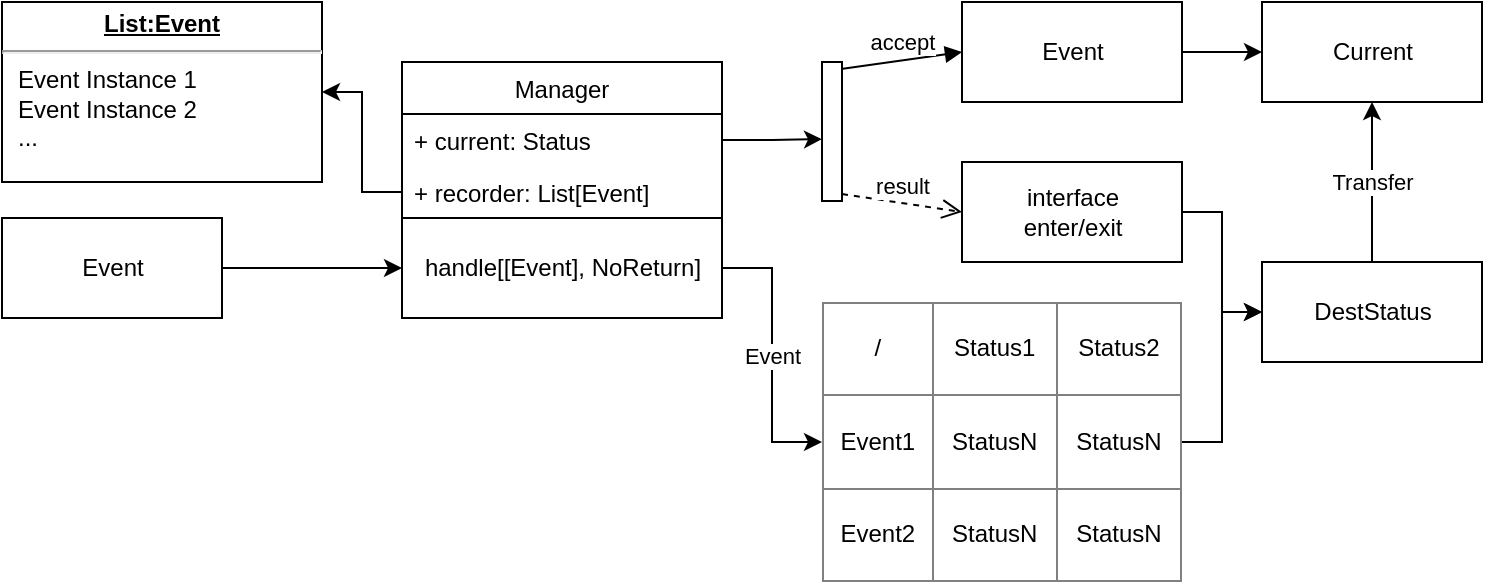 <mxfile version="12.4.2" type="device" pages="1"><diagram id="gBInqQoJYhq4oNpirzZC" name="第 1 页"><mxGraphModel dx="1264" dy="592" grid="1" gridSize="10" guides="1" tooltips="1" connect="1" arrows="1" fold="1" page="1" pageScale="1" pageWidth="827" pageHeight="1169" math="0" shadow="0"><root><mxCell id="0"/><mxCell id="1" parent="0"/><mxCell id="mzJyB5kYsq63Id7DjUMq-1" value="Manager" style="swimlane;fontStyle=0;childLayout=stackLayout;horizontal=1;startSize=26;fillColor=none;horizontalStack=0;resizeParent=1;resizeParentMax=0;resizeLast=0;collapsible=1;marginBottom=0;" vertex="1" parent="1"><mxGeometry x="210" y="200" width="160" height="128" as="geometry"/></mxCell><mxCell id="mzJyB5kYsq63Id7DjUMq-2" value="+ current: Status" style="text;strokeColor=none;fillColor=none;align=left;verticalAlign=top;spacingLeft=4;spacingRight=4;overflow=hidden;rotatable=0;points=[[0,0.5],[1,0.5]];portConstraint=eastwest;" vertex="1" parent="mzJyB5kYsq63Id7DjUMq-1"><mxGeometry y="26" width="160" height="26" as="geometry"/></mxCell><mxCell id="mzJyB5kYsq63Id7DjUMq-3" value="+ recorder: List[Event]" style="text;strokeColor=none;fillColor=none;align=left;verticalAlign=top;spacingLeft=4;spacingRight=4;overflow=hidden;rotatable=0;points=[[0,0.5],[1,0.5]];portConstraint=eastwest;" vertex="1" parent="mzJyB5kYsq63Id7DjUMq-1"><mxGeometry y="52" width="160" height="26" as="geometry"/></mxCell><mxCell id="mzJyB5kYsq63Id7DjUMq-5" value="handle[[Event], NoReturn]" style="html=1;" vertex="1" parent="mzJyB5kYsq63Id7DjUMq-1"><mxGeometry y="78" width="160" height="50" as="geometry"/></mxCell><mxCell id="mzJyB5kYsq63Id7DjUMq-8" style="edgeStyle=orthogonalEdgeStyle;rounded=0;orthogonalLoop=1;jettySize=auto;html=1;exitX=1;exitY=0.5;exitDx=0;exitDy=0;entryX=0;entryY=0.5;entryDx=0;entryDy=0;" edge="1" parent="1" source="mzJyB5kYsq63Id7DjUMq-7" target="mzJyB5kYsq63Id7DjUMq-5"><mxGeometry relative="1" as="geometry"/></mxCell><mxCell id="mzJyB5kYsq63Id7DjUMq-7" value="Event" style="html=1;" vertex="1" parent="1"><mxGeometry x="10" y="278" width="110" height="50" as="geometry"/></mxCell><mxCell id="mzJyB5kYsq63Id7DjUMq-9" value="" style="html=1;points=[];perimeter=orthogonalPerimeter;" vertex="1" parent="1"><mxGeometry x="420" y="200" width="10" height="69.5" as="geometry"/></mxCell><mxCell id="mzJyB5kYsq63Id7DjUMq-10" value="accept" style="html=1;verticalAlign=bottom;endArrow=block;exitX=1.04;exitY=0.049;exitDx=0;exitDy=0;exitPerimeter=0;entryX=0;entryY=0.5;entryDx=0;entryDy=0;" edge="1" target="mzJyB5kYsq63Id7DjUMq-21" parent="1" source="mzJyB5kYsq63Id7DjUMq-9"><mxGeometry relative="1" as="geometry"><mxPoint x="490" y="209" as="sourcePoint"/><mxPoint x="440" y="150" as="targetPoint"/></mxGeometry></mxCell><mxCell id="mzJyB5kYsq63Id7DjUMq-11" value="result" style="html=1;verticalAlign=bottom;endArrow=open;dashed=1;endSize=8;exitX=1;exitY=0.95;entryX=0;entryY=0.5;entryDx=0;entryDy=0;" edge="1" source="mzJyB5kYsq63Id7DjUMq-9" parent="1" target="mzJyB5kYsq63Id7DjUMq-22"><mxGeometry relative="1" as="geometry"><mxPoint x="490" y="266" as="targetPoint"/></mxGeometry></mxCell><mxCell id="mzJyB5kYsq63Id7DjUMq-38" style="edgeStyle=orthogonalEdgeStyle;rounded=0;orthogonalLoop=1;jettySize=auto;html=1;exitX=1;exitY=0.5;exitDx=0;exitDy=0;entryX=0;entryY=0.5;entryDx=0;entryDy=0;" edge="1" parent="1" source="mzJyB5kYsq63Id7DjUMq-21" target="mzJyB5kYsq63Id7DjUMq-37"><mxGeometry relative="1" as="geometry"/></mxCell><mxCell id="mzJyB5kYsq63Id7DjUMq-21" value="Event" style="html=1;" vertex="1" parent="1"><mxGeometry x="490" y="170" width="110" height="50" as="geometry"/></mxCell><mxCell id="mzJyB5kYsq63Id7DjUMq-36" style="edgeStyle=orthogonalEdgeStyle;rounded=0;orthogonalLoop=1;jettySize=auto;html=1;exitX=1;exitY=0.5;exitDx=0;exitDy=0;" edge="1" parent="1" source="mzJyB5kYsq63Id7DjUMq-22" target="mzJyB5kYsq63Id7DjUMq-27"><mxGeometry relative="1" as="geometry"/></mxCell><mxCell id="mzJyB5kYsq63Id7DjUMq-22" value="interface&lt;br&gt;enter/exit" style="html=1;" vertex="1" parent="1"><mxGeometry x="490" y="250" width="110" height="50" as="geometry"/></mxCell><mxCell id="mzJyB5kYsq63Id7DjUMq-28" style="edgeStyle=orthogonalEdgeStyle;rounded=0;orthogonalLoop=1;jettySize=auto;html=1;exitX=1;exitY=0.5;exitDx=0;exitDy=0;entryX=0;entryY=0.5;entryDx=0;entryDy=0;" edge="1" parent="1" source="mzJyB5kYsq63Id7DjUMq-25" target="mzJyB5kYsq63Id7DjUMq-27"><mxGeometry relative="1" as="geometry"/></mxCell><mxCell id="mzJyB5kYsq63Id7DjUMq-25" value="&lt;table border=&quot;1&quot; width=&quot;100%&quot; style=&quot;width: 100% ; height: 100% ; border-collapse: collapse&quot;&gt;&lt;tbody&gt;&lt;tr&gt;&lt;td align=&quot;center&quot;&gt;/&lt;/td&gt;&lt;td align=&quot;center&quot;&gt;Status1&lt;/td&gt;&lt;td align=&quot;center&quot;&gt;Status2&lt;/td&gt;&lt;/tr&gt;&lt;tr&gt;&lt;td align=&quot;center&quot;&gt;Event1&lt;/td&gt;&lt;td align=&quot;center&quot;&gt;StatusN&lt;/td&gt;&lt;td align=&quot;center&quot;&gt;StatusN&lt;/td&gt;&lt;/tr&gt;&lt;tr&gt;&lt;td align=&quot;center&quot;&gt;Event2&lt;/td&gt;&lt;td align=&quot;center&quot;&gt;StatusN&lt;/td&gt;&lt;td align=&quot;center&quot;&gt;StatusN&lt;/td&gt;&lt;/tr&gt;&lt;/tbody&gt;&lt;/table&gt;" style="text;html=1;strokeColor=none;fillColor=none;overflow=fill;" vertex="1" parent="1"><mxGeometry x="420" y="320" width="180" height="140" as="geometry"/></mxCell><mxCell id="mzJyB5kYsq63Id7DjUMq-26" value="Event" style="edgeStyle=orthogonalEdgeStyle;rounded=0;orthogonalLoop=1;jettySize=auto;html=1;exitX=1;exitY=0.5;exitDx=0;exitDy=0;entryX=0;entryY=0.5;entryDx=0;entryDy=0;" edge="1" parent="1" source="mzJyB5kYsq63Id7DjUMq-5" target="mzJyB5kYsq63Id7DjUMq-25"><mxGeometry relative="1" as="geometry"/></mxCell><mxCell id="mzJyB5kYsq63Id7DjUMq-39" value="Transfer" style="edgeStyle=orthogonalEdgeStyle;rounded=0;orthogonalLoop=1;jettySize=auto;html=1;" edge="1" parent="1" source="mzJyB5kYsq63Id7DjUMq-27" target="mzJyB5kYsq63Id7DjUMq-37"><mxGeometry relative="1" as="geometry"/></mxCell><mxCell id="mzJyB5kYsq63Id7DjUMq-27" value="DestStatus" style="html=1;" vertex="1" parent="1"><mxGeometry x="640" y="300" width="110" height="50" as="geometry"/></mxCell><mxCell id="mzJyB5kYsq63Id7DjUMq-33" value="&lt;p style=&quot;margin: 0px ; margin-top: 4px ; text-align: center ; text-decoration: underline&quot;&gt;&lt;b&gt;List:Event&lt;/b&gt;&lt;/p&gt;&lt;hr&gt;&lt;p style=&quot;margin: 0px ; margin-left: 8px&quot;&gt;Event Instance 1&lt;/p&gt;&lt;p style=&quot;margin: 0px ; margin-left: 8px&quot;&gt;Event Instance 2&lt;/p&gt;&lt;p style=&quot;margin: 0px ; margin-left: 8px&quot;&gt;...&lt;/p&gt;" style="verticalAlign=top;align=left;overflow=fill;fontSize=12;fontFamily=Helvetica;html=1;" vertex="1" parent="1"><mxGeometry x="10" y="170" width="160" height="90" as="geometry"/></mxCell><mxCell id="mzJyB5kYsq63Id7DjUMq-34" style="edgeStyle=orthogonalEdgeStyle;rounded=0;orthogonalLoop=1;jettySize=auto;html=1;exitX=0;exitY=0.5;exitDx=0;exitDy=0;entryX=1;entryY=0.5;entryDx=0;entryDy=0;" edge="1" parent="1" source="mzJyB5kYsq63Id7DjUMq-3" target="mzJyB5kYsq63Id7DjUMq-33"><mxGeometry relative="1" as="geometry"/></mxCell><mxCell id="mzJyB5kYsq63Id7DjUMq-35" style="edgeStyle=orthogonalEdgeStyle;rounded=0;orthogonalLoop=1;jettySize=auto;html=1;exitX=1;exitY=0.5;exitDx=0;exitDy=0;entryX=0;entryY=0.555;entryDx=0;entryDy=0;entryPerimeter=0;" edge="1" parent="1" source="mzJyB5kYsq63Id7DjUMq-2" target="mzJyB5kYsq63Id7DjUMq-9"><mxGeometry relative="1" as="geometry"/></mxCell><mxCell id="mzJyB5kYsq63Id7DjUMq-37" value="Current" style="html=1;" vertex="1" parent="1"><mxGeometry x="640" y="170" width="110" height="50" as="geometry"/></mxCell></root></mxGraphModel></diagram></mxfile>